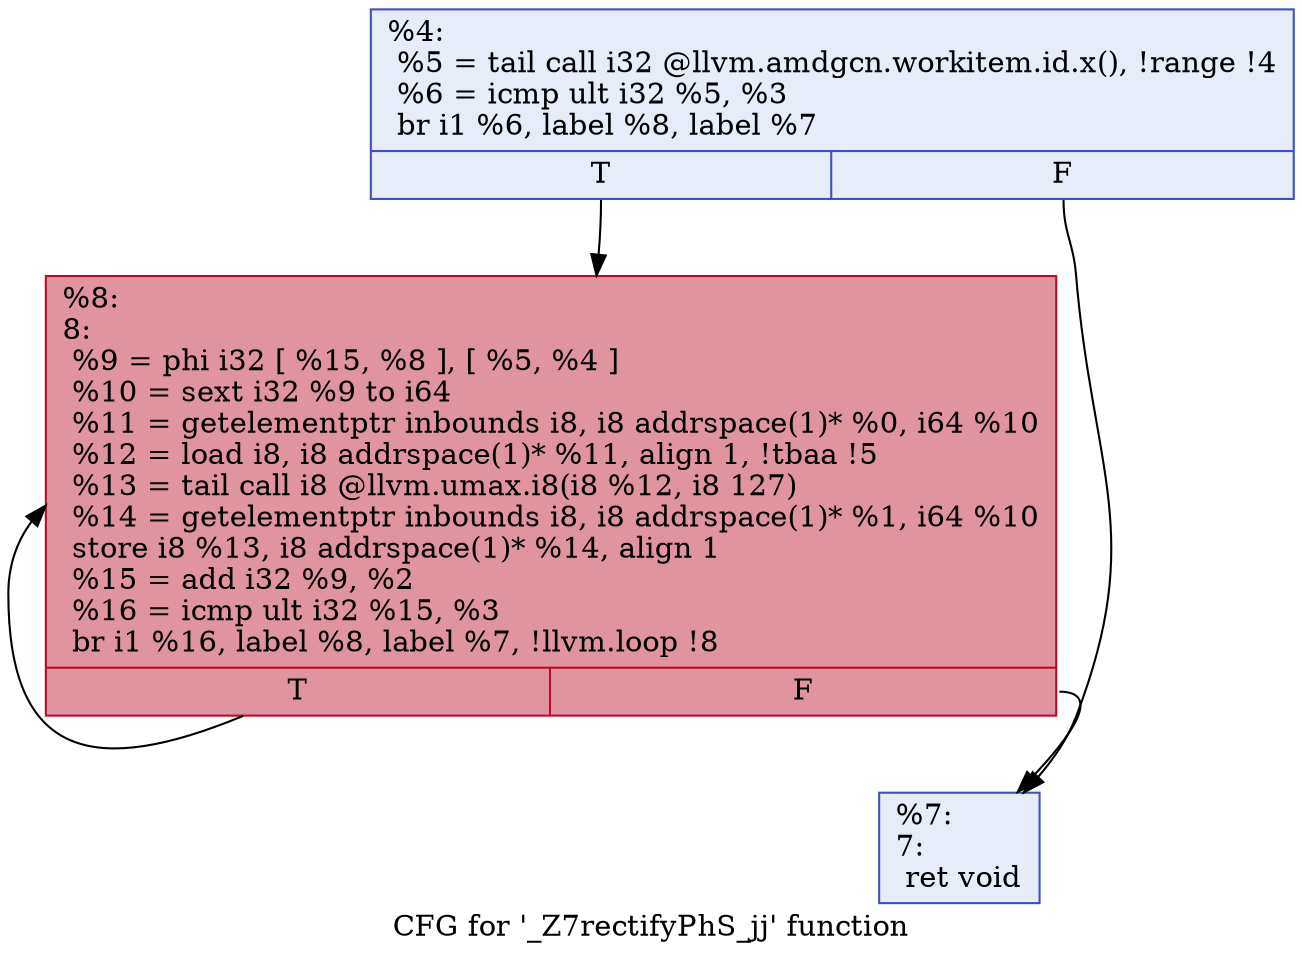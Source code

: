 digraph "CFG for '_Z7rectifyPhS_jj' function" {
	label="CFG for '_Z7rectifyPhS_jj' function";

	Node0x4c3de40 [shape=record,color="#3d50c3ff", style=filled, fillcolor="#c7d7f070",label="{%4:\l  %5 = tail call i32 @llvm.amdgcn.workitem.id.x(), !range !4\l  %6 = icmp ult i32 %5, %3\l  br i1 %6, label %8, label %7\l|{<s0>T|<s1>F}}"];
	Node0x4c3de40:s0 -> Node0x4c3ec80;
	Node0x4c3de40:s1 -> Node0x4c3ed10;
	Node0x4c3ed10 [shape=record,color="#3d50c3ff", style=filled, fillcolor="#c7d7f070",label="{%7:\l7:                                                \l  ret void\l}"];
	Node0x4c3ec80 [shape=record,color="#b70d28ff", style=filled, fillcolor="#b70d2870",label="{%8:\l8:                                                \l  %9 = phi i32 [ %15, %8 ], [ %5, %4 ]\l  %10 = sext i32 %9 to i64\l  %11 = getelementptr inbounds i8, i8 addrspace(1)* %0, i64 %10\l  %12 = load i8, i8 addrspace(1)* %11, align 1, !tbaa !5\l  %13 = tail call i8 @llvm.umax.i8(i8 %12, i8 127)\l  %14 = getelementptr inbounds i8, i8 addrspace(1)* %1, i64 %10\l  store i8 %13, i8 addrspace(1)* %14, align 1\l  %15 = add i32 %9, %2\l  %16 = icmp ult i32 %15, %3\l  br i1 %16, label %8, label %7, !llvm.loop !8\l|{<s0>T|<s1>F}}"];
	Node0x4c3ec80:s0 -> Node0x4c3ec80;
	Node0x4c3ec80:s1 -> Node0x4c3ed10;
}
